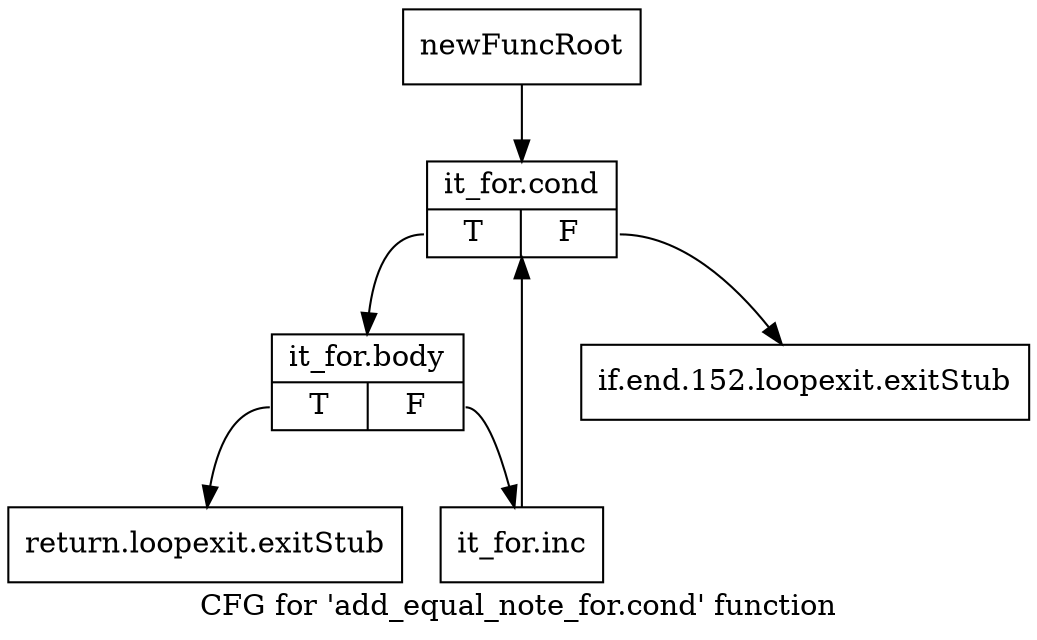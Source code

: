 digraph "CFG for 'add_equal_note_for.cond' function" {
	label="CFG for 'add_equal_note_for.cond' function";

	Node0xb727620 [shape=record,label="{newFuncRoot}"];
	Node0xb727620 -> Node0xb727b60;
	Node0xb727ac0 [shape=record,label="{if.end.152.loopexit.exitStub}"];
	Node0xb727b10 [shape=record,label="{return.loopexit.exitStub}"];
	Node0xb727b60 [shape=record,label="{it_for.cond|{<s0>T|<s1>F}}"];
	Node0xb727b60:s0 -> Node0xb727bb0;
	Node0xb727b60:s1 -> Node0xb727ac0;
	Node0xb727bb0 [shape=record,label="{it_for.body|{<s0>T|<s1>F}}"];
	Node0xb727bb0:s0 -> Node0xb727b10;
	Node0xb727bb0:s1 -> Node0xb727c00;
	Node0xb727c00 [shape=record,label="{it_for.inc}"];
	Node0xb727c00 -> Node0xb727b60;
}
